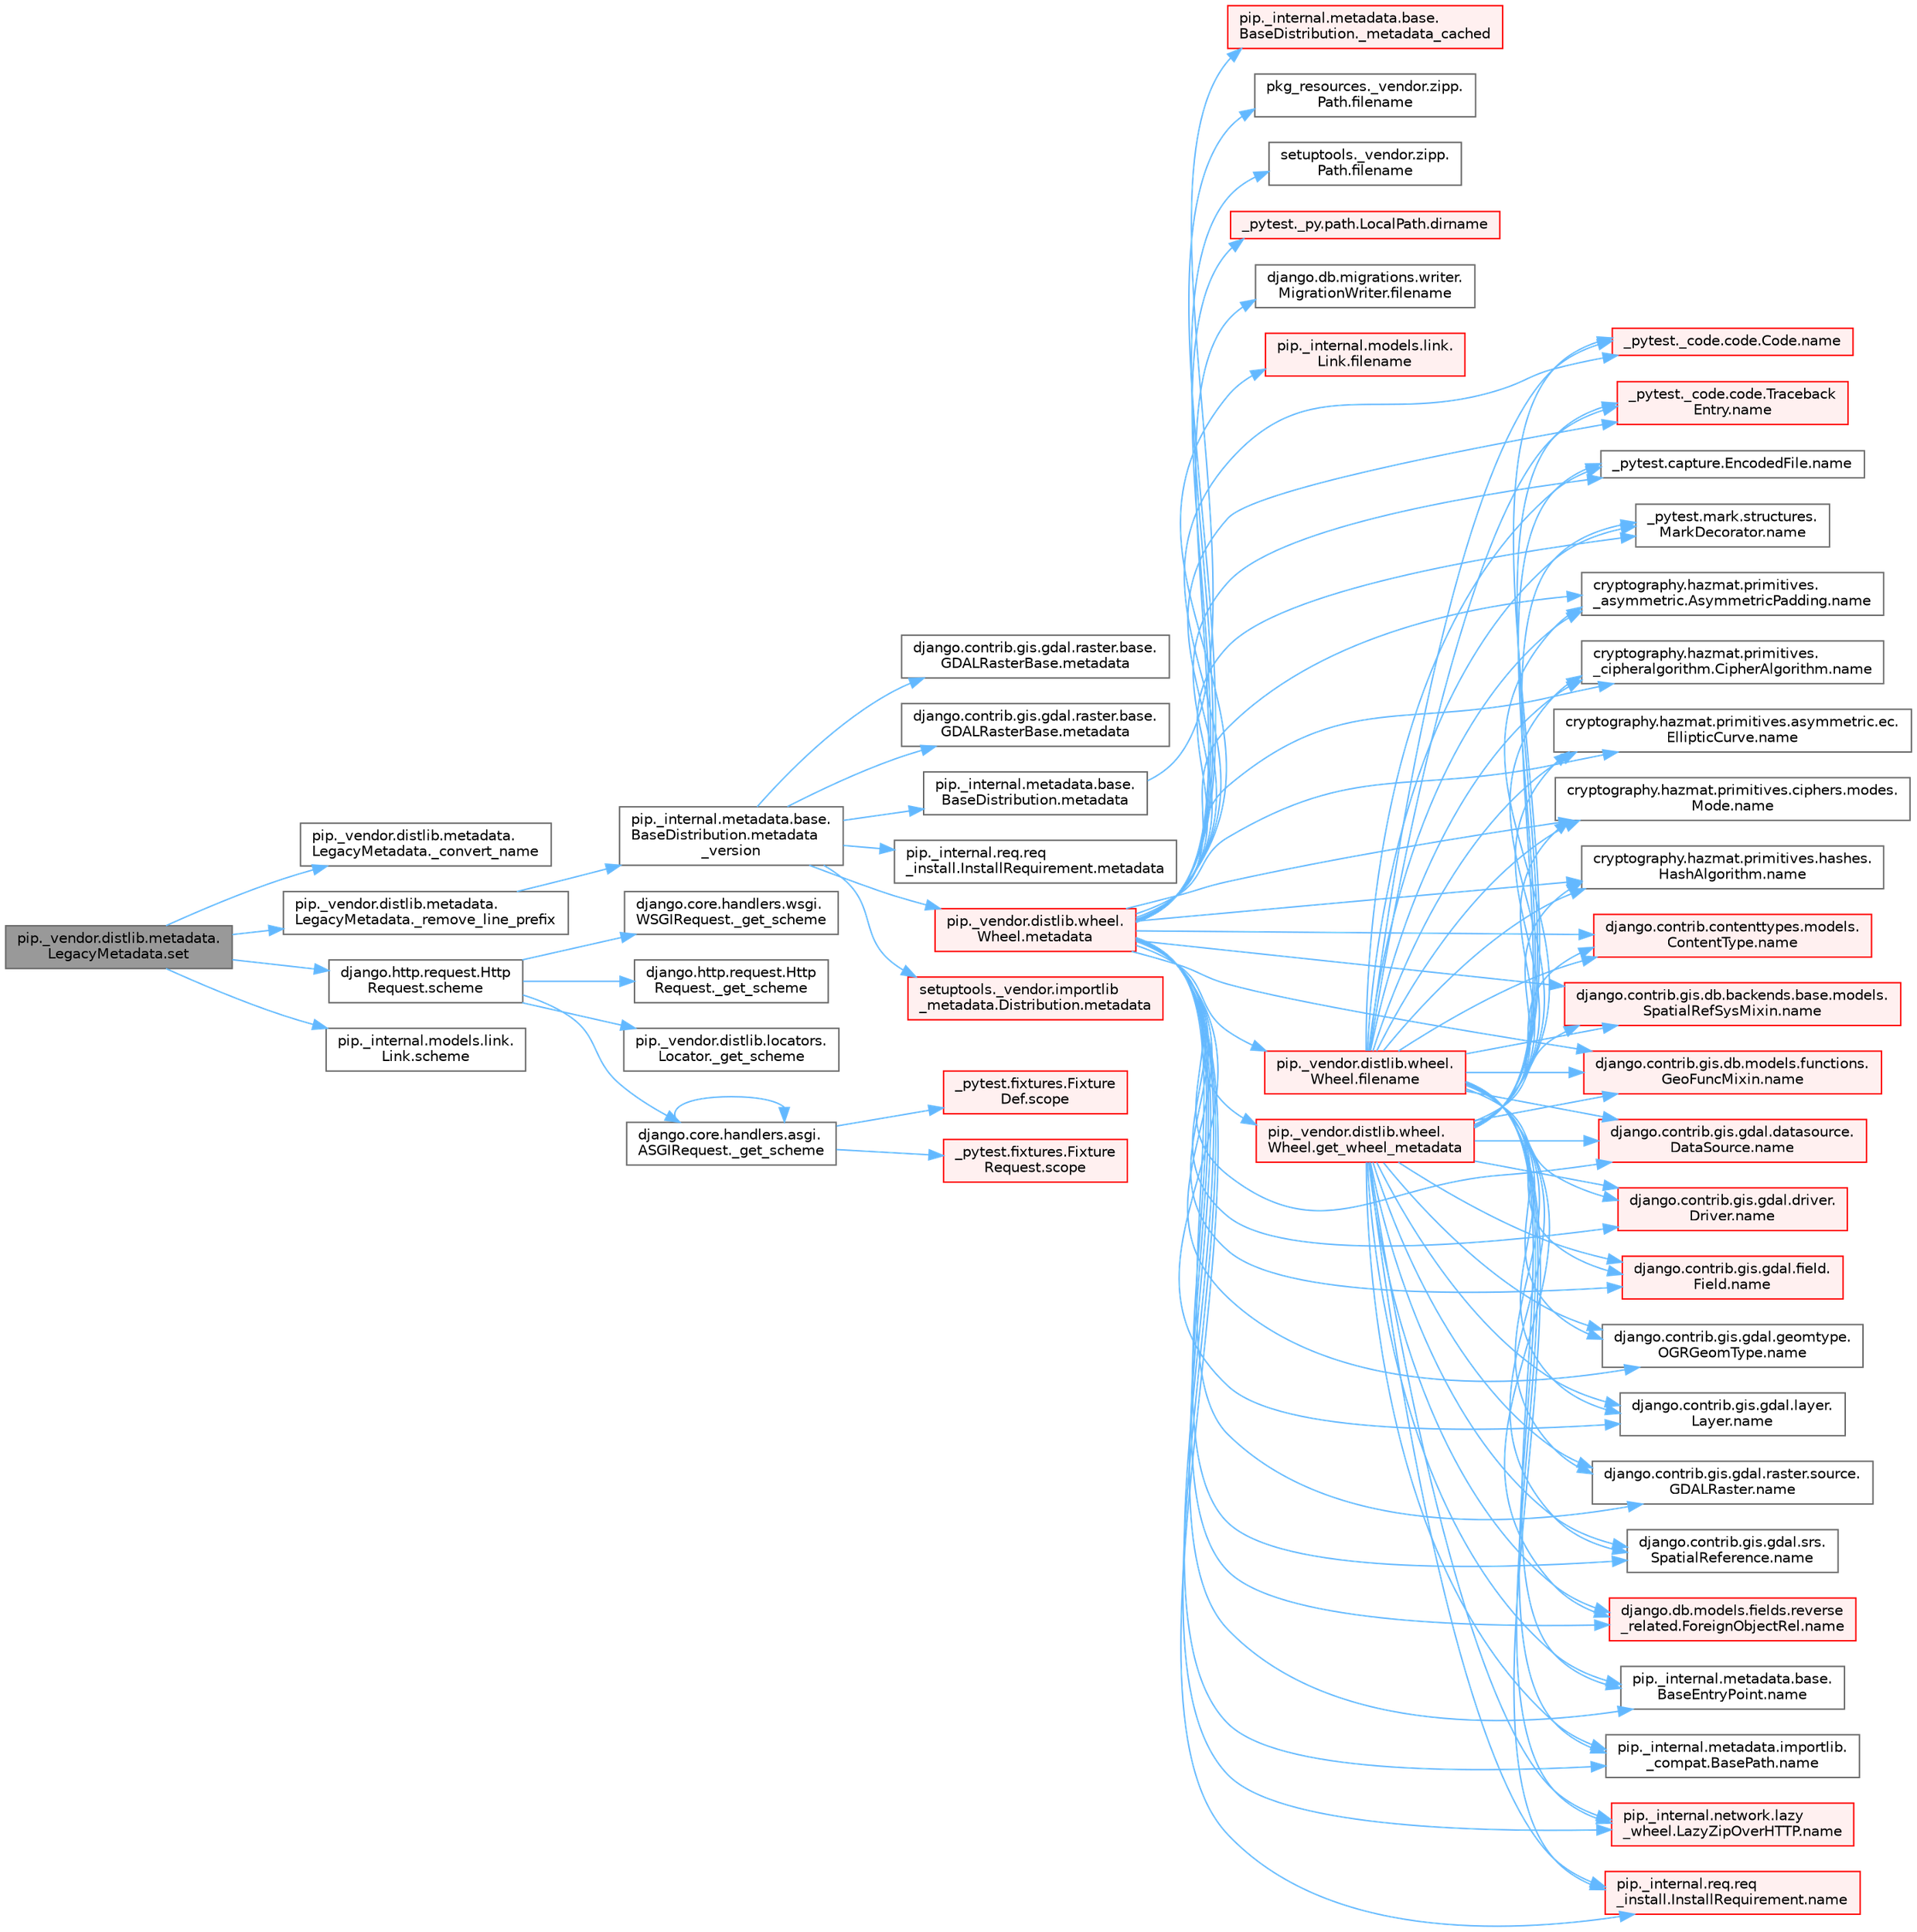 digraph "pip._vendor.distlib.metadata.LegacyMetadata.set"
{
 // LATEX_PDF_SIZE
  bgcolor="transparent";
  edge [fontname=Helvetica,fontsize=10,labelfontname=Helvetica,labelfontsize=10];
  node [fontname=Helvetica,fontsize=10,shape=box,height=0.2,width=0.4];
  rankdir="LR";
  Node1 [id="Node000001",label="pip._vendor.distlib.metadata.\lLegacyMetadata.set",height=0.2,width=0.4,color="gray40", fillcolor="grey60", style="filled", fontcolor="black",tooltip=" "];
  Node1 -> Node2 [id="edge1_Node000001_Node000002",color="steelblue1",style="solid",tooltip=" "];
  Node2 [id="Node000002",label="pip._vendor.distlib.metadata.\lLegacyMetadata._convert_name",height=0.2,width=0.4,color="grey40", fillcolor="white", style="filled",URL="$classpip_1_1__vendor_1_1distlib_1_1metadata_1_1_legacy_metadata.html#a2ee64fbf1c448f7e9569d17ce6437bde",tooltip=" "];
  Node1 -> Node3 [id="edge2_Node000001_Node000003",color="steelblue1",style="solid",tooltip=" "];
  Node3 [id="Node000003",label="pip._vendor.distlib.metadata.\lLegacyMetadata._remove_line_prefix",height=0.2,width=0.4,color="grey40", fillcolor="white", style="filled",URL="$classpip_1_1__vendor_1_1distlib_1_1metadata_1_1_legacy_metadata.html#a7a28af4b13d7028131bd93ffaae38c86",tooltip=" "];
  Node3 -> Node4 [id="edge3_Node000003_Node000004",color="steelblue1",style="solid",tooltip=" "];
  Node4 [id="Node000004",label="pip._internal.metadata.base.\lBaseDistribution.metadata\l_version",height=0.2,width=0.4,color="grey40", fillcolor="white", style="filled",URL="$classpip_1_1__internal_1_1metadata_1_1base_1_1_base_distribution.html#a231e3a1e8c609944f6122c32579a8230",tooltip=" "];
  Node4 -> Node5 [id="edge4_Node000004_Node000005",color="steelblue1",style="solid",tooltip=" "];
  Node5 [id="Node000005",label="django.contrib.gis.gdal.raster.base.\lGDALRasterBase.metadata",height=0.2,width=0.4,color="grey40", fillcolor="white", style="filled",URL="$classdjango_1_1contrib_1_1gis_1_1gdal_1_1raster_1_1base_1_1_g_d_a_l_raster_base.html#ac656a9816397d9b605bdbc6175fde717",tooltip=" "];
  Node4 -> Node6 [id="edge5_Node000004_Node000006",color="steelblue1",style="solid",tooltip=" "];
  Node6 [id="Node000006",label="django.contrib.gis.gdal.raster.base.\lGDALRasterBase.metadata",height=0.2,width=0.4,color="grey40", fillcolor="white", style="filled",URL="$classdjango_1_1contrib_1_1gis_1_1gdal_1_1raster_1_1base_1_1_g_d_a_l_raster_base.html#ac68a22e3a52d43707936b339b8af62ad",tooltip=" "];
  Node4 -> Node7 [id="edge6_Node000004_Node000007",color="steelblue1",style="solid",tooltip=" "];
  Node7 [id="Node000007",label="pip._internal.metadata.base.\lBaseDistribution.metadata",height=0.2,width=0.4,color="grey40", fillcolor="white", style="filled",URL="$classpip_1_1__internal_1_1metadata_1_1base_1_1_base_distribution.html#a665b55bcebd861e5959f53a7d2f1350f",tooltip=" "];
  Node7 -> Node8 [id="edge7_Node000007_Node000008",color="steelblue1",style="solid",tooltip=" "];
  Node8 [id="Node000008",label="pip._internal.metadata.base.\lBaseDistribution._metadata_cached",height=0.2,width=0.4,color="red", fillcolor="#FFF0F0", style="filled",URL="$classpip_1_1__internal_1_1metadata_1_1base_1_1_base_distribution.html#a12683b16870a097bbe854e4ee3364f7f",tooltip=" "];
  Node4 -> Node392 [id="edge8_Node000004_Node000392",color="steelblue1",style="solid",tooltip=" "];
  Node392 [id="Node000392",label="pip._internal.req.req\l_install.InstallRequirement.metadata",height=0.2,width=0.4,color="grey40", fillcolor="white", style="filled",URL="$classpip_1_1__internal_1_1req_1_1req__install_1_1_install_requirement.html#a212fdd382933af2966e6a94c2db91bca",tooltip=" "];
  Node4 -> Node393 [id="edge9_Node000004_Node000393",color="steelblue1",style="solid",tooltip=" "];
  Node393 [id="Node000393",label="pip._vendor.distlib.wheel.\lWheel.metadata",height=0.2,width=0.4,color="red", fillcolor="#FFF0F0", style="filled",URL="$classpip_1_1__vendor_1_1distlib_1_1wheel_1_1_wheel.html#a9e567ddb3165e2b2bdb2c358774b32a6",tooltip=" "];
  Node393 -> Node394 [id="edge10_Node000393_Node000394",color="steelblue1",style="solid",tooltip=" "];
  Node394 [id="Node000394",label="_pytest._py.path.LocalPath.dirname",height=0.2,width=0.4,color="red", fillcolor="#FFF0F0", style="filled",URL="$class__pytest_1_1__py_1_1path_1_1_local_path.html#aa1920ee3bb71bfb594e849010c5971ac",tooltip=" "];
  Node393 -> Node395 [id="edge11_Node000393_Node000395",color="steelblue1",style="solid",tooltip=" "];
  Node395 [id="Node000395",label="django.db.migrations.writer.\lMigrationWriter.filename",height=0.2,width=0.4,color="grey40", fillcolor="white", style="filled",URL="$classdjango_1_1db_1_1migrations_1_1writer_1_1_migration_writer.html#ae24480c1739a3664d744483f682558f6",tooltip=" "];
  Node393 -> Node396 [id="edge12_Node000393_Node000396",color="steelblue1",style="solid",tooltip=" "];
  Node396 [id="Node000396",label="pip._internal.models.link.\lLink.filename",height=0.2,width=0.4,color="red", fillcolor="#FFF0F0", style="filled",URL="$classpip_1_1__internal_1_1models_1_1link_1_1_link.html#a5fb02f5a5a42909c89a18745b74cf998",tooltip=" "];
  Node393 -> Node1254 [id="edge13_Node000393_Node001254",color="steelblue1",style="solid",tooltip=" "];
  Node1254 [id="Node001254",label="pip._vendor.distlib.wheel.\lWheel.filename",height=0.2,width=0.4,color="red", fillcolor="#FFF0F0", style="filled",URL="$classpip_1_1__vendor_1_1distlib_1_1wheel_1_1_wheel.html#a396687a6caff7584126f2dec111900fd",tooltip=" "];
  Node1254 -> Node344 [id="edge14_Node001254_Node000344",color="steelblue1",style="solid",tooltip=" "];
  Node344 [id="Node000344",label="_pytest._code.code.Code.name",height=0.2,width=0.4,color="red", fillcolor="#FFF0F0", style="filled",URL="$class__pytest_1_1__code_1_1code_1_1_code.html#a1f3cbc53ca6df4a1bab12183694b6e78",tooltip=" "];
  Node1254 -> Node345 [id="edge15_Node001254_Node000345",color="steelblue1",style="solid",tooltip=" "];
  Node345 [id="Node000345",label="_pytest._code.code.Traceback\lEntry.name",height=0.2,width=0.4,color="red", fillcolor="#FFF0F0", style="filled",URL="$class__pytest_1_1__code_1_1code_1_1_traceback_entry.html#a106b95c0753f41669fbfb8ee4c11ad3d",tooltip=" "];
  Node1254 -> Node346 [id="edge16_Node001254_Node000346",color="steelblue1",style="solid",tooltip=" "];
  Node346 [id="Node000346",label="_pytest.capture.EncodedFile.name",height=0.2,width=0.4,color="grey40", fillcolor="white", style="filled",URL="$class__pytest_1_1capture_1_1_encoded_file.html#a738c73b5de21c7261d9e51f71e4f0397",tooltip=" "];
  Node1254 -> Node347 [id="edge17_Node001254_Node000347",color="steelblue1",style="solid",tooltip=" "];
  Node347 [id="Node000347",label="_pytest.mark.structures.\lMarkDecorator.name",height=0.2,width=0.4,color="grey40", fillcolor="white", style="filled",URL="$class__pytest_1_1mark_1_1structures_1_1_mark_decorator.html#ae8f66760cda125450e0e3bd38689c72f",tooltip=" "];
  Node1254 -> Node348 [id="edge18_Node001254_Node000348",color="steelblue1",style="solid",tooltip=" "];
  Node348 [id="Node000348",label="cryptography.hazmat.primitives.\l_asymmetric.AsymmetricPadding.name",height=0.2,width=0.4,color="grey40", fillcolor="white", style="filled",URL="$classcryptography_1_1hazmat_1_1primitives_1_1__asymmetric_1_1_asymmetric_padding.html#a8f72e8284cb336861a873ed5ce0e39b5",tooltip=" "];
  Node1254 -> Node349 [id="edge19_Node001254_Node000349",color="steelblue1",style="solid",tooltip=" "];
  Node349 [id="Node000349",label="cryptography.hazmat.primitives.\l_cipheralgorithm.CipherAlgorithm.name",height=0.2,width=0.4,color="grey40", fillcolor="white", style="filled",URL="$classcryptography_1_1hazmat_1_1primitives_1_1__cipheralgorithm_1_1_cipher_algorithm.html#a50567a5c3388450ab7aa883ab34a1ac7",tooltip=" "];
  Node1254 -> Node350 [id="edge20_Node001254_Node000350",color="steelblue1",style="solid",tooltip=" "];
  Node350 [id="Node000350",label="cryptography.hazmat.primitives.asymmetric.ec.\lEllipticCurve.name",height=0.2,width=0.4,color="grey40", fillcolor="white", style="filled",URL="$classcryptography_1_1hazmat_1_1primitives_1_1asymmetric_1_1ec_1_1_elliptic_curve.html#a2775c4e945309a6c7ea33dace1698a60",tooltip=" "];
  Node1254 -> Node351 [id="edge21_Node001254_Node000351",color="steelblue1",style="solid",tooltip=" "];
  Node351 [id="Node000351",label="cryptography.hazmat.primitives.ciphers.modes.\lMode.name",height=0.2,width=0.4,color="grey40", fillcolor="white", style="filled",URL="$classcryptography_1_1hazmat_1_1primitives_1_1ciphers_1_1modes_1_1_mode.html#a99d93fd1370a2abbb5bb5cffbd5ff0f7",tooltip=" "];
  Node1254 -> Node352 [id="edge22_Node001254_Node000352",color="steelblue1",style="solid",tooltip=" "];
  Node352 [id="Node000352",label="cryptography.hazmat.primitives.hashes.\lHashAlgorithm.name",height=0.2,width=0.4,color="grey40", fillcolor="white", style="filled",URL="$classcryptography_1_1hazmat_1_1primitives_1_1hashes_1_1_hash_algorithm.html#a42c7e1582d9b46a015774af9e5cbbb0b",tooltip=" "];
  Node1254 -> Node353 [id="edge23_Node001254_Node000353",color="steelblue1",style="solid",tooltip=" "];
  Node353 [id="Node000353",label="django.contrib.contenttypes.models.\lContentType.name",height=0.2,width=0.4,color="red", fillcolor="#FFF0F0", style="filled",URL="$classdjango_1_1contrib_1_1contenttypes_1_1models_1_1_content_type.html#a305b62f56597bb2e4823dcf5e6ccdcf8",tooltip=" "];
  Node1254 -> Node355 [id="edge24_Node001254_Node000355",color="steelblue1",style="solid",tooltip=" "];
  Node355 [id="Node000355",label="django.contrib.gis.db.backends.base.models.\lSpatialRefSysMixin.name",height=0.2,width=0.4,color="red", fillcolor="#FFF0F0", style="filled",URL="$classdjango_1_1contrib_1_1gis_1_1db_1_1backends_1_1base_1_1models_1_1_spatial_ref_sys_mixin.html#a56fe36e786b49160249395f453dd1cab",tooltip=" "];
  Node1254 -> Node356 [id="edge25_Node001254_Node000356",color="steelblue1",style="solid",tooltip=" "];
  Node356 [id="Node000356",label="django.contrib.gis.db.models.functions.\lGeoFuncMixin.name",height=0.2,width=0.4,color="red", fillcolor="#FFF0F0", style="filled",URL="$classdjango_1_1contrib_1_1gis_1_1db_1_1models_1_1functions_1_1_geo_func_mixin.html#adeeb6b2c9db337396468712e919af622",tooltip=" "];
  Node1254 -> Node357 [id="edge26_Node001254_Node000357",color="steelblue1",style="solid",tooltip=" "];
  Node357 [id="Node000357",label="django.contrib.gis.gdal.datasource.\lDataSource.name",height=0.2,width=0.4,color="red", fillcolor="#FFF0F0", style="filled",URL="$classdjango_1_1contrib_1_1gis_1_1gdal_1_1datasource_1_1_data_source.html#aaa98728c7ef6f4d96c689550e8af3ed5",tooltip=" "];
  Node1254 -> Node358 [id="edge27_Node001254_Node000358",color="steelblue1",style="solid",tooltip=" "];
  Node358 [id="Node000358",label="django.contrib.gis.gdal.driver.\lDriver.name",height=0.2,width=0.4,color="red", fillcolor="#FFF0F0", style="filled",URL="$classdjango_1_1contrib_1_1gis_1_1gdal_1_1driver_1_1_driver.html#aaa5d4d1b9fd762839db84d1e56e36b7f",tooltip=" "];
  Node1254 -> Node359 [id="edge28_Node001254_Node000359",color="steelblue1",style="solid",tooltip=" "];
  Node359 [id="Node000359",label="django.contrib.gis.gdal.field.\lField.name",height=0.2,width=0.4,color="red", fillcolor="#FFF0F0", style="filled",URL="$classdjango_1_1contrib_1_1gis_1_1gdal_1_1field_1_1_field.html#a28a3b0af5006d5abf34d5b1497011368",tooltip=" "];
  Node1254 -> Node360 [id="edge29_Node001254_Node000360",color="steelblue1",style="solid",tooltip=" "];
  Node360 [id="Node000360",label="django.contrib.gis.gdal.geomtype.\lOGRGeomType.name",height=0.2,width=0.4,color="grey40", fillcolor="white", style="filled",URL="$classdjango_1_1contrib_1_1gis_1_1gdal_1_1geomtype_1_1_o_g_r_geom_type.html#a719b3100682ab8df79fd8a2484163b8e",tooltip=" "];
  Node1254 -> Node361 [id="edge30_Node001254_Node000361",color="steelblue1",style="solid",tooltip=" "];
  Node361 [id="Node000361",label="django.contrib.gis.gdal.layer.\lLayer.name",height=0.2,width=0.4,color="grey40", fillcolor="white", style="filled",URL="$classdjango_1_1contrib_1_1gis_1_1gdal_1_1layer_1_1_layer.html#a53791d8e2fe8b1ca86b426a625e7d66c",tooltip=" "];
  Node1254 -> Node362 [id="edge31_Node001254_Node000362",color="steelblue1",style="solid",tooltip=" "];
  Node362 [id="Node000362",label="django.contrib.gis.gdal.raster.source.\lGDALRaster.name",height=0.2,width=0.4,color="grey40", fillcolor="white", style="filled",URL="$classdjango_1_1contrib_1_1gis_1_1gdal_1_1raster_1_1source_1_1_g_d_a_l_raster.html#a6cca2a8eca0ab4ff2e89f0f0cce590d1",tooltip=" "];
  Node1254 -> Node363 [id="edge32_Node001254_Node000363",color="steelblue1",style="solid",tooltip=" "];
  Node363 [id="Node000363",label="django.contrib.gis.gdal.srs.\lSpatialReference.name",height=0.2,width=0.4,color="grey40", fillcolor="white", style="filled",URL="$classdjango_1_1contrib_1_1gis_1_1gdal_1_1srs_1_1_spatial_reference.html#ac2c9d37b41ae1a91ca63a7046590d603",tooltip=" "];
  Node1254 -> Node364 [id="edge33_Node001254_Node000364",color="steelblue1",style="solid",tooltip=" "];
  Node364 [id="Node000364",label="django.db.models.fields.reverse\l_related.ForeignObjectRel.name",height=0.2,width=0.4,color="red", fillcolor="#FFF0F0", style="filled",URL="$classdjango_1_1db_1_1models_1_1fields_1_1reverse__related_1_1_foreign_object_rel.html#a5c0c2387142987d2c9582e677e90b5d7",tooltip=" "];
  Node1254 -> Node365 [id="edge34_Node001254_Node000365",color="steelblue1",style="solid",tooltip=" "];
  Node365 [id="Node000365",label="pip._internal.metadata.base.\lBaseEntryPoint.name",height=0.2,width=0.4,color="grey40", fillcolor="white", style="filled",URL="$classpip_1_1__internal_1_1metadata_1_1base_1_1_base_entry_point.html#acd0c7299966258aeb0876da26520233d",tooltip=" "];
  Node1254 -> Node366 [id="edge35_Node001254_Node000366",color="steelblue1",style="solid",tooltip=" "];
  Node366 [id="Node000366",label="pip._internal.metadata.importlib.\l_compat.BasePath.name",height=0.2,width=0.4,color="grey40", fillcolor="white", style="filled",URL="$classpip_1_1__internal_1_1metadata_1_1importlib_1_1__compat_1_1_base_path.html#aa5b4e00be6be00e1bd599909ae50bc00",tooltip=" "];
  Node1254 -> Node367 [id="edge36_Node001254_Node000367",color="steelblue1",style="solid",tooltip=" "];
  Node367 [id="Node000367",label="pip._internal.network.lazy\l_wheel.LazyZipOverHTTP.name",height=0.2,width=0.4,color="red", fillcolor="#FFF0F0", style="filled",URL="$classpip_1_1__internal_1_1network_1_1lazy__wheel_1_1_lazy_zip_over_h_t_t_p.html#a59403bb703d375caa6c1dda7573257a1",tooltip=" "];
  Node1254 -> Node368 [id="edge37_Node001254_Node000368",color="steelblue1",style="solid",tooltip=" "];
  Node368 [id="Node000368",label="pip._internal.req.req\l_install.InstallRequirement.name",height=0.2,width=0.4,color="red", fillcolor="#FFF0F0", style="filled",URL="$classpip_1_1__internal_1_1req_1_1req__install_1_1_install_requirement.html#a6b019e16ae98576ae64c68e0f5824e34",tooltip=" "];
  Node393 -> Node1259 [id="edge38_Node000393_Node001259",color="steelblue1",style="solid",tooltip=" "];
  Node1259 [id="Node001259",label="pkg_resources._vendor.zipp.\lPath.filename",height=0.2,width=0.4,color="grey40", fillcolor="white", style="filled",URL="$classpkg__resources_1_1__vendor_1_1zipp_1_1_path.html#a364eea0ac8419e712d546d032dd6cd86",tooltip=" "];
  Node393 -> Node1260 [id="edge39_Node000393_Node001260",color="steelblue1",style="solid",tooltip=" "];
  Node1260 [id="Node001260",label="setuptools._vendor.zipp.\lPath.filename",height=0.2,width=0.4,color="grey40", fillcolor="white", style="filled",URL="$classsetuptools_1_1__vendor_1_1zipp_1_1_path.html#a79fd7191e6fedef64bfc8367ffb48472",tooltip=" "];
  Node393 -> Node3136 [id="edge40_Node000393_Node003136",color="steelblue1",style="solid",tooltip=" "];
  Node3136 [id="Node003136",label="pip._vendor.distlib.wheel.\lWheel.get_wheel_metadata",height=0.2,width=0.4,color="red", fillcolor="#FFF0F0", style="filled",URL="$classpip_1_1__vendor_1_1distlib_1_1wheel_1_1_wheel.html#a66d906d4f1bf156d6c61f9265f2d34f2",tooltip=" "];
  Node3136 -> Node344 [id="edge41_Node003136_Node000344",color="steelblue1",style="solid",tooltip=" "];
  Node3136 -> Node345 [id="edge42_Node003136_Node000345",color="steelblue1",style="solid",tooltip=" "];
  Node3136 -> Node346 [id="edge43_Node003136_Node000346",color="steelblue1",style="solid",tooltip=" "];
  Node3136 -> Node347 [id="edge44_Node003136_Node000347",color="steelblue1",style="solid",tooltip=" "];
  Node3136 -> Node348 [id="edge45_Node003136_Node000348",color="steelblue1",style="solid",tooltip=" "];
  Node3136 -> Node349 [id="edge46_Node003136_Node000349",color="steelblue1",style="solid",tooltip=" "];
  Node3136 -> Node350 [id="edge47_Node003136_Node000350",color="steelblue1",style="solid",tooltip=" "];
  Node3136 -> Node351 [id="edge48_Node003136_Node000351",color="steelblue1",style="solid",tooltip=" "];
  Node3136 -> Node352 [id="edge49_Node003136_Node000352",color="steelblue1",style="solid",tooltip=" "];
  Node3136 -> Node353 [id="edge50_Node003136_Node000353",color="steelblue1",style="solid",tooltip=" "];
  Node3136 -> Node355 [id="edge51_Node003136_Node000355",color="steelblue1",style="solid",tooltip=" "];
  Node3136 -> Node356 [id="edge52_Node003136_Node000356",color="steelblue1",style="solid",tooltip=" "];
  Node3136 -> Node357 [id="edge53_Node003136_Node000357",color="steelblue1",style="solid",tooltip=" "];
  Node3136 -> Node358 [id="edge54_Node003136_Node000358",color="steelblue1",style="solid",tooltip=" "];
  Node3136 -> Node359 [id="edge55_Node003136_Node000359",color="steelblue1",style="solid",tooltip=" "];
  Node3136 -> Node360 [id="edge56_Node003136_Node000360",color="steelblue1",style="solid",tooltip=" "];
  Node3136 -> Node361 [id="edge57_Node003136_Node000361",color="steelblue1",style="solid",tooltip=" "];
  Node3136 -> Node362 [id="edge58_Node003136_Node000362",color="steelblue1",style="solid",tooltip=" "];
  Node3136 -> Node363 [id="edge59_Node003136_Node000363",color="steelblue1",style="solid",tooltip=" "];
  Node3136 -> Node364 [id="edge60_Node003136_Node000364",color="steelblue1",style="solid",tooltip=" "];
  Node3136 -> Node365 [id="edge61_Node003136_Node000365",color="steelblue1",style="solid",tooltip=" "];
  Node3136 -> Node366 [id="edge62_Node003136_Node000366",color="steelblue1",style="solid",tooltip=" "];
  Node3136 -> Node367 [id="edge63_Node003136_Node000367",color="steelblue1",style="solid",tooltip=" "];
  Node3136 -> Node368 [id="edge64_Node003136_Node000368",color="steelblue1",style="solid",tooltip=" "];
  Node393 -> Node344 [id="edge65_Node000393_Node000344",color="steelblue1",style="solid",tooltip=" "];
  Node393 -> Node345 [id="edge66_Node000393_Node000345",color="steelblue1",style="solid",tooltip=" "];
  Node393 -> Node346 [id="edge67_Node000393_Node000346",color="steelblue1",style="solid",tooltip=" "];
  Node393 -> Node347 [id="edge68_Node000393_Node000347",color="steelblue1",style="solid",tooltip=" "];
  Node393 -> Node348 [id="edge69_Node000393_Node000348",color="steelblue1",style="solid",tooltip=" "];
  Node393 -> Node349 [id="edge70_Node000393_Node000349",color="steelblue1",style="solid",tooltip=" "];
  Node393 -> Node350 [id="edge71_Node000393_Node000350",color="steelblue1",style="solid",tooltip=" "];
  Node393 -> Node351 [id="edge72_Node000393_Node000351",color="steelblue1",style="solid",tooltip=" "];
  Node393 -> Node352 [id="edge73_Node000393_Node000352",color="steelblue1",style="solid",tooltip=" "];
  Node393 -> Node353 [id="edge74_Node000393_Node000353",color="steelblue1",style="solid",tooltip=" "];
  Node393 -> Node355 [id="edge75_Node000393_Node000355",color="steelblue1",style="solid",tooltip=" "];
  Node393 -> Node356 [id="edge76_Node000393_Node000356",color="steelblue1",style="solid",tooltip=" "];
  Node393 -> Node357 [id="edge77_Node000393_Node000357",color="steelblue1",style="solid",tooltip=" "];
  Node393 -> Node358 [id="edge78_Node000393_Node000358",color="steelblue1",style="solid",tooltip=" "];
  Node393 -> Node359 [id="edge79_Node000393_Node000359",color="steelblue1",style="solid",tooltip=" "];
  Node393 -> Node360 [id="edge80_Node000393_Node000360",color="steelblue1",style="solid",tooltip=" "];
  Node393 -> Node361 [id="edge81_Node000393_Node000361",color="steelblue1",style="solid",tooltip=" "];
  Node393 -> Node362 [id="edge82_Node000393_Node000362",color="steelblue1",style="solid",tooltip=" "];
  Node393 -> Node363 [id="edge83_Node000393_Node000363",color="steelblue1",style="solid",tooltip=" "];
  Node393 -> Node364 [id="edge84_Node000393_Node000364",color="steelblue1",style="solid",tooltip=" "];
  Node393 -> Node365 [id="edge85_Node000393_Node000365",color="steelblue1",style="solid",tooltip=" "];
  Node393 -> Node366 [id="edge86_Node000393_Node000366",color="steelblue1",style="solid",tooltip=" "];
  Node393 -> Node367 [id="edge87_Node000393_Node000367",color="steelblue1",style="solid",tooltip=" "];
  Node393 -> Node368 [id="edge88_Node000393_Node000368",color="steelblue1",style="solid",tooltip=" "];
  Node4 -> Node587 [id="edge89_Node000004_Node000587",color="steelblue1",style="solid",tooltip=" "];
  Node587 [id="Node000587",label="setuptools._vendor.importlib\l_metadata.Distribution.metadata",height=0.2,width=0.4,color="red", fillcolor="#FFF0F0", style="filled",URL="$classsetuptools_1_1__vendor_1_1importlib__metadata_1_1_distribution.html#afe56c9fb55cf594cb94d0ebe52c32fad",tooltip=" "];
  Node1 -> Node610 [id="edge90_Node000001_Node000610",color="steelblue1",style="solid",tooltip=" "];
  Node610 [id="Node000610",label="django.http.request.Http\lRequest.scheme",height=0.2,width=0.4,color="grey40", fillcolor="white", style="filled",URL="$classdjango_1_1http_1_1request_1_1_http_request.html#a310351c62fabcc0ae84b2adf024ebe2a",tooltip=" "];
  Node610 -> Node611 [id="edge91_Node000610_Node000611",color="steelblue1",style="solid",tooltip=" "];
  Node611 [id="Node000611",label="django.core.handlers.asgi.\lASGIRequest._get_scheme",height=0.2,width=0.4,color="grey40", fillcolor="white", style="filled",URL="$classdjango_1_1core_1_1handlers_1_1asgi_1_1_a_s_g_i_request.html#ad35cf1281b6acc53ed620caf924ee919",tooltip=" "];
  Node611 -> Node611 [id="edge92_Node000611_Node000611",color="steelblue1",style="solid",tooltip=" "];
  Node611 -> Node275 [id="edge93_Node000611_Node000275",color="steelblue1",style="solid",tooltip=" "];
  Node275 [id="Node000275",label="_pytest.fixtures.Fixture\lDef.scope",height=0.2,width=0.4,color="red", fillcolor="#FFF0F0", style="filled",URL="$class__pytest_1_1fixtures_1_1_fixture_def.html#a7631cdae842daae93780def0698acba2",tooltip=" "];
  Node611 -> Node279 [id="edge94_Node000611_Node000279",color="steelblue1",style="solid",tooltip=" "];
  Node279 [id="Node000279",label="_pytest.fixtures.Fixture\lRequest.scope",height=0.2,width=0.4,color="red", fillcolor="#FFF0F0", style="filled",URL="$class__pytest_1_1fixtures_1_1_fixture_request.html#acb5406ee9e8cf7147711b9314b6c951a",tooltip=" "];
  Node610 -> Node612 [id="edge95_Node000610_Node000612",color="steelblue1",style="solid",tooltip=" "];
  Node612 [id="Node000612",label="django.core.handlers.wsgi.\lWSGIRequest._get_scheme",height=0.2,width=0.4,color="grey40", fillcolor="white", style="filled",URL="$classdjango_1_1core_1_1handlers_1_1wsgi_1_1_w_s_g_i_request.html#a7ed15bfcc5b849dff1cb1d523c88357e",tooltip=" "];
  Node610 -> Node613 [id="edge96_Node000610_Node000613",color="steelblue1",style="solid",tooltip=" "];
  Node613 [id="Node000613",label="django.http.request.Http\lRequest._get_scheme",height=0.2,width=0.4,color="grey40", fillcolor="white", style="filled",URL="$classdjango_1_1http_1_1request_1_1_http_request.html#a5d4a545f4035f64b59bdde25b491ef3c",tooltip=" "];
  Node610 -> Node614 [id="edge97_Node000610_Node000614",color="steelblue1",style="solid",tooltip=" "];
  Node614 [id="Node000614",label="pip._vendor.distlib.locators.\lLocator._get_scheme",height=0.2,width=0.4,color="grey40", fillcolor="white", style="filled",URL="$classpip_1_1__vendor_1_1distlib_1_1locators_1_1_locator.html#acac07231eb99cb445285a9f84d131dcd",tooltip=" "];
  Node1 -> Node615 [id="edge98_Node000001_Node000615",color="steelblue1",style="solid",tooltip=" "];
  Node615 [id="Node000615",label="pip._internal.models.link.\lLink.scheme",height=0.2,width=0.4,color="grey40", fillcolor="white", style="filled",URL="$classpip_1_1__internal_1_1models_1_1link_1_1_link.html#a0086cb599d01ffeffa03c0c35ab85a42",tooltip=" "];
}
